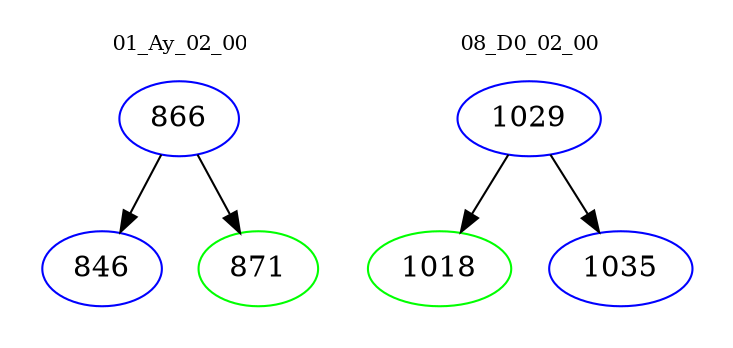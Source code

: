 digraph{
subgraph cluster_0 {
color = white
label = "01_Ay_02_00";
fontsize=10;
T0_866 [label="866", color="blue"]
T0_866 -> T0_846 [color="black"]
T0_846 [label="846", color="blue"]
T0_866 -> T0_871 [color="black"]
T0_871 [label="871", color="green"]
}
subgraph cluster_1 {
color = white
label = "08_D0_02_00";
fontsize=10;
T1_1029 [label="1029", color="blue"]
T1_1029 -> T1_1018 [color="black"]
T1_1018 [label="1018", color="green"]
T1_1029 -> T1_1035 [color="black"]
T1_1035 [label="1035", color="blue"]
}
}
